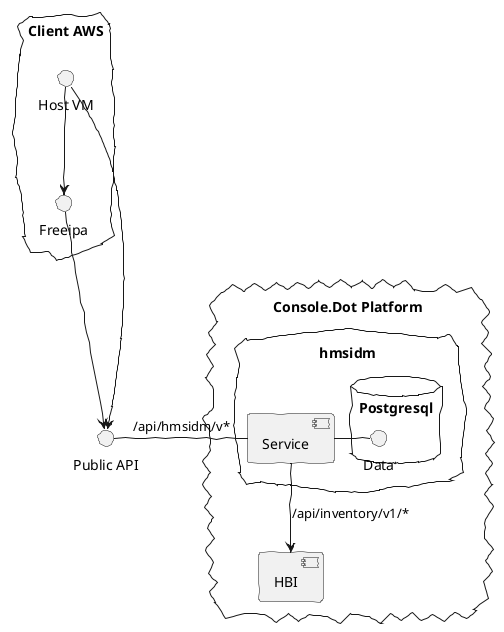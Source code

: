 ' https://pdf.plantuml.net/PlantUML_Language_Reference_Guide_en.pdf
@startuml architecture

skinparam handwritten true

() "Public API" as http_requests

cloud "Client AWS" {
    () "Freeipa" as domain
    () "Host VM" as host
    host --> domain
    host --> http_requests
    domain --> http_requests
}

cloud "Console.Dot Platform" {
    [HBI] as service_hbi
    cloud "hmsidm" {
        ' () "Kafka Consumers" as kafka_consumer
        ' () "Kafka Producers" as kafka_producer
        ' () "Http Clients" as http_clients

        database "Postgresql" {
            () "Data" as database
        }

        [Service] as service_hmsidm

        http_requests - service_hmsidm: /api/hmsidm/v*
        service_hmsidm --> service_hbi: /api/inventory/v1/*
        ' service - http_clients: third party services
        ' service - kafka_producer: produce event topics
        ' kafka_consumer - service: kafka handler
        service_hmsidm - database
    }
}

@enduml
